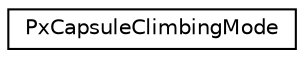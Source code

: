 digraph "Graphical Class Hierarchy"
{
  edge [fontname="Helvetica",fontsize="10",labelfontname="Helvetica",labelfontsize="10"];
  node [fontname="Helvetica",fontsize="10",shape=record];
  rankdir="LR";
  Node0 [label="PxCapsuleClimbingMode",height=0.2,width=0.4,color="black", fillcolor="white", style="filled",URL="$structPxCapsuleClimbingMode.html"];
}
